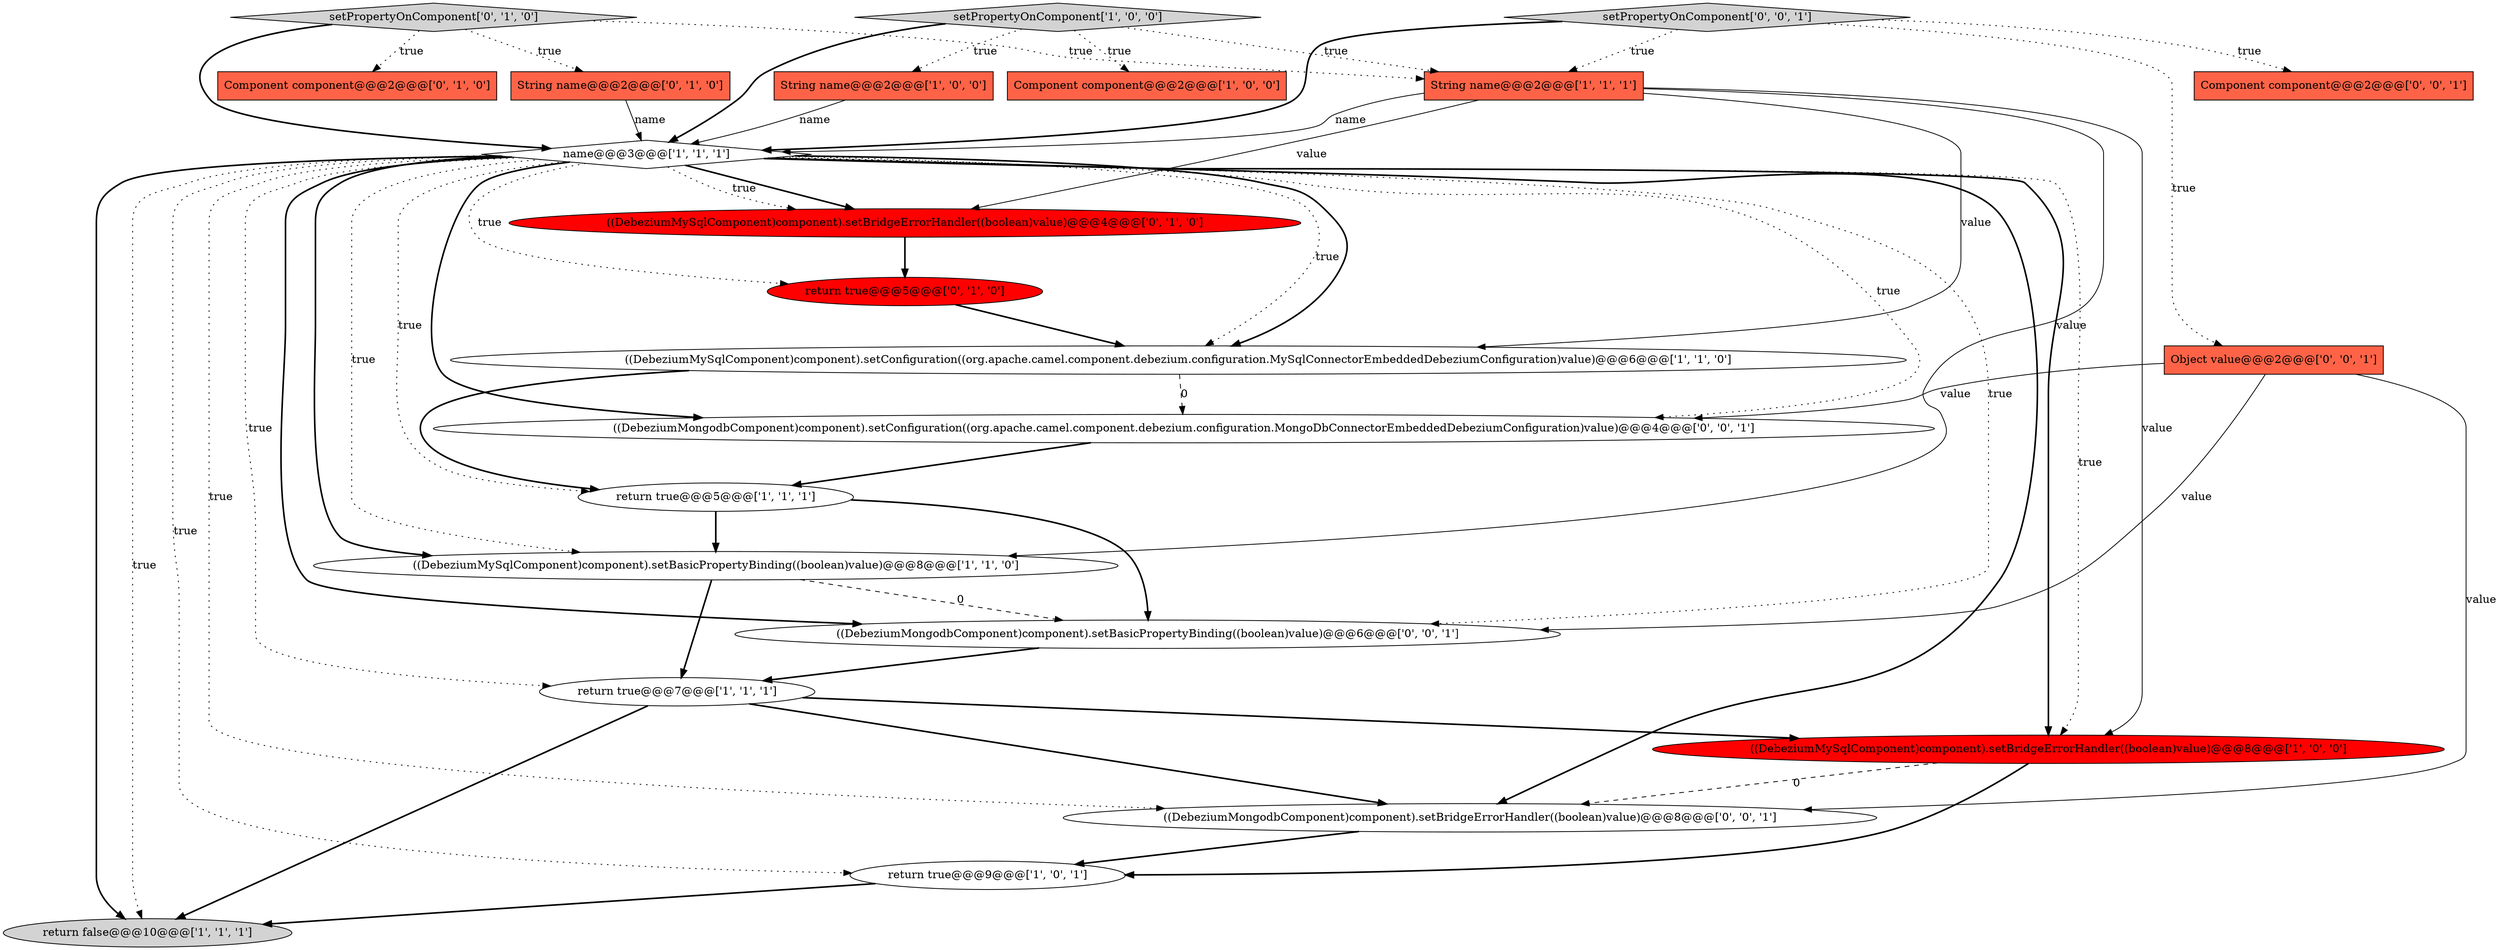 digraph {
11 [style = filled, label = "name@@@3@@@['1', '1', '1']", fillcolor = white, shape = diamond image = "AAA0AAABBB1BBB"];
3 [style = filled, label = "((DebeziumMySqlComponent)component).setBasicPropertyBinding((boolean)value)@@@8@@@['1', '1', '0']", fillcolor = white, shape = ellipse image = "AAA0AAABBB1BBB"];
14 [style = filled, label = "return true@@@5@@@['0', '1', '0']", fillcolor = red, shape = ellipse image = "AAA1AAABBB2BBB"];
6 [style = filled, label = "String name@@@2@@@['1', '0', '0']", fillcolor = tomato, shape = box image = "AAA0AAABBB1BBB"];
10 [style = filled, label = "((DebeziumMySqlComponent)component).setConfiguration((org.apache.camel.component.debezium.configuration.MySqlConnectorEmbeddedDebeziumConfiguration)value)@@@6@@@['1', '1', '0']", fillcolor = white, shape = ellipse image = "AAA0AAABBB1BBB"];
13 [style = filled, label = "String name@@@2@@@['0', '1', '0']", fillcolor = tomato, shape = box image = "AAA0AAABBB2BBB"];
0 [style = filled, label = "return true@@@7@@@['1', '1', '1']", fillcolor = white, shape = ellipse image = "AAA0AAABBB1BBB"];
20 [style = filled, label = "Object value@@@2@@@['0', '0', '1']", fillcolor = tomato, shape = box image = "AAA0AAABBB3BBB"];
18 [style = filled, label = "setPropertyOnComponent['0', '0', '1']", fillcolor = lightgray, shape = diamond image = "AAA0AAABBB3BBB"];
16 [style = filled, label = "setPropertyOnComponent['0', '1', '0']", fillcolor = lightgray, shape = diamond image = "AAA0AAABBB2BBB"];
8 [style = filled, label = "return false@@@10@@@['1', '1', '1']", fillcolor = lightgray, shape = ellipse image = "AAA0AAABBB1BBB"];
22 [style = filled, label = "((DebeziumMongodbComponent)component).setConfiguration((org.apache.camel.component.debezium.configuration.MongoDbConnectorEmbeddedDebeziumConfiguration)value)@@@4@@@['0', '0', '1']", fillcolor = white, shape = ellipse image = "AAA0AAABBB3BBB"];
15 [style = filled, label = "((DebeziumMySqlComponent)component).setBridgeErrorHandler((boolean)value)@@@4@@@['0', '1', '0']", fillcolor = red, shape = ellipse image = "AAA1AAABBB2BBB"];
1 [style = filled, label = "return true@@@9@@@['1', '0', '1']", fillcolor = white, shape = ellipse image = "AAA0AAABBB1BBB"];
2 [style = filled, label = "return true@@@5@@@['1', '1', '1']", fillcolor = white, shape = ellipse image = "AAA0AAABBB1BBB"];
17 [style = filled, label = "((DebeziumMongodbComponent)component).setBridgeErrorHandler((boolean)value)@@@8@@@['0', '0', '1']", fillcolor = white, shape = ellipse image = "AAA0AAABBB3BBB"];
5 [style = filled, label = "Component component@@@2@@@['1', '0', '0']", fillcolor = tomato, shape = box image = "AAA0AAABBB1BBB"];
19 [style = filled, label = "((DebeziumMongodbComponent)component).setBasicPropertyBinding((boolean)value)@@@6@@@['0', '0', '1']", fillcolor = white, shape = ellipse image = "AAA0AAABBB3BBB"];
12 [style = filled, label = "Component component@@@2@@@['0', '1', '0']", fillcolor = tomato, shape = box image = "AAA0AAABBB2BBB"];
7 [style = filled, label = "String name@@@2@@@['1', '1', '1']", fillcolor = tomato, shape = box image = "AAA0AAABBB1BBB"];
9 [style = filled, label = "((DebeziumMySqlComponent)component).setBridgeErrorHandler((boolean)value)@@@8@@@['1', '0', '0']", fillcolor = red, shape = ellipse image = "AAA1AAABBB1BBB"];
4 [style = filled, label = "setPropertyOnComponent['1', '0', '0']", fillcolor = lightgray, shape = diamond image = "AAA0AAABBB1BBB"];
21 [style = filled, label = "Component component@@@2@@@['0', '0', '1']", fillcolor = tomato, shape = box image = "AAA0AAABBB3BBB"];
4->6 [style = dotted, label="true"];
4->5 [style = dotted, label="true"];
0->9 [style = bold, label=""];
2->19 [style = bold, label=""];
16->12 [style = dotted, label="true"];
7->10 [style = solid, label="value"];
18->7 [style = dotted, label="true"];
1->8 [style = bold, label=""];
16->11 [style = bold, label=""];
15->14 [style = bold, label=""];
16->13 [style = dotted, label="true"];
22->2 [style = bold, label=""];
17->1 [style = bold, label=""];
7->11 [style = solid, label="name"];
13->11 [style = solid, label="name"];
11->1 [style = dotted, label="true"];
11->10 [style = dotted, label="true"];
2->3 [style = bold, label=""];
0->17 [style = bold, label=""];
18->11 [style = bold, label=""];
11->14 [style = dotted, label="true"];
18->21 [style = dotted, label="true"];
11->17 [style = dotted, label="true"];
4->7 [style = dotted, label="true"];
20->22 [style = solid, label="value"];
14->10 [style = bold, label=""];
7->9 [style = solid, label="value"];
11->9 [style = dotted, label="true"];
18->20 [style = dotted, label="true"];
10->22 [style = dashed, label="0"];
11->19 [style = bold, label=""];
11->9 [style = bold, label=""];
11->22 [style = dotted, label="true"];
3->0 [style = bold, label=""];
11->15 [style = bold, label=""];
20->17 [style = solid, label="value"];
19->0 [style = bold, label=""];
3->19 [style = dashed, label="0"];
16->7 [style = dotted, label="true"];
11->2 [style = dotted, label="true"];
6->11 [style = solid, label="name"];
11->3 [style = bold, label=""];
11->10 [style = bold, label=""];
20->19 [style = solid, label="value"];
11->0 [style = dotted, label="true"];
9->17 [style = dashed, label="0"];
0->8 [style = bold, label=""];
11->22 [style = bold, label=""];
7->3 [style = solid, label="value"];
11->8 [style = bold, label=""];
11->8 [style = dotted, label="true"];
10->2 [style = bold, label=""];
11->17 [style = bold, label=""];
11->19 [style = dotted, label="true"];
9->1 [style = bold, label=""];
11->15 [style = dotted, label="true"];
4->11 [style = bold, label=""];
11->3 [style = dotted, label="true"];
7->15 [style = solid, label="value"];
}
